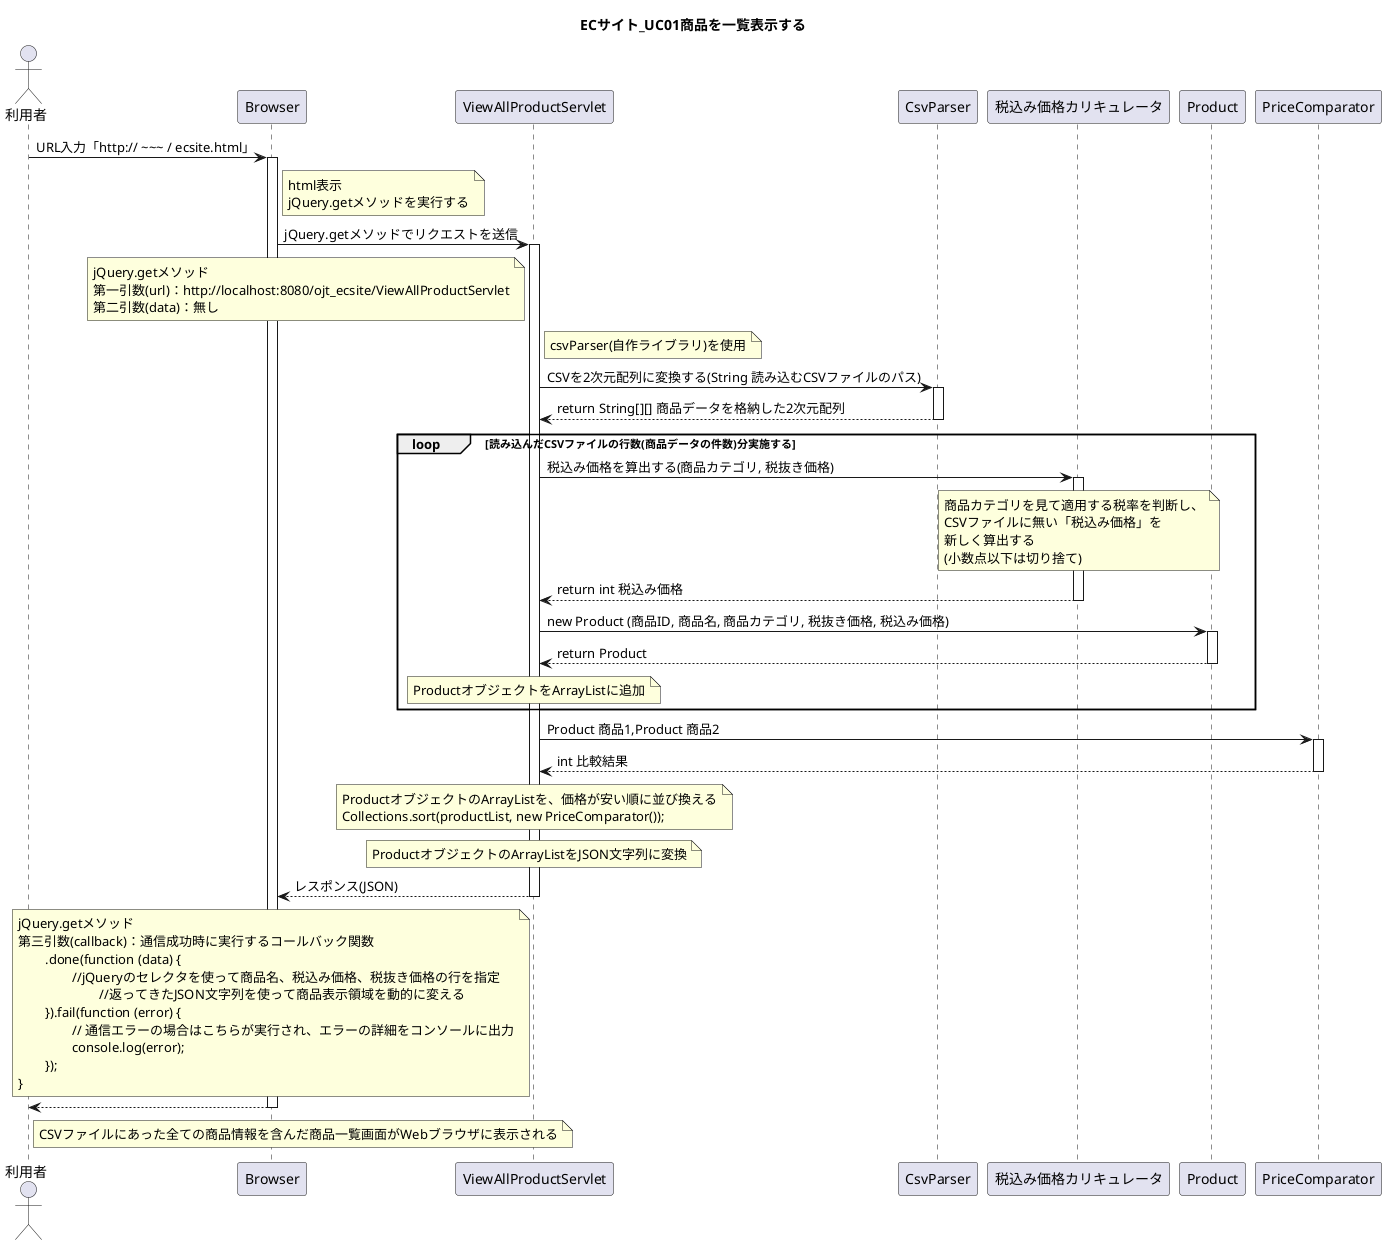 @startuml
title ECサイト_UC01商品を一覧表示する

actor 利用者

利用者 -> Browser : URL入力「http:// ~~~ / ecsite.html」
activate Browser
	note right of Browser
	html表示
	jQuery.getメソッドを実行する
	end note

Browser -> ViewAllProductServlet : jQuery.getメソッドでリクエストを送信
activate ViewAllProductServlet

	note left of ViewAllProductServlet
	jQuery.getメソッド
	第一引数(url)：http://localhost:8080/ojt_ecsite/ViewAllProductServlet
	第二引数(data)：無し
	end note


	note right of ViewAllProductServlet
	csvParser(自作ライブラリ)を使用
	end note

ViewAllProductServlet -> CsvParser : CSVを2次元配列に変換する(String 読み込むCSVファイルのパス)
activate CsvParser

ViewAllProductServlet <-- CsvParser : return String[][] 商品データを格納した2次元配列
deactivate CsvParser

loop 読み込んだCSVファイルの行数(商品データの件数)分実施する
ViewAllProductServlet -> 税込み価格カリキュレータ : 税込み価格を算出する(商品カテゴリ, 税抜き価格)
activate 税込み価格カリキュレータ

	note over of 税込み価格カリキュレータ
	商品カテゴリを見て適用する税率を判断し、
	CSVファイルに無い「税込み価格」を
	新しく算出する
	(小数点以下は切り捨て)
	end note

ViewAllProductServlet <-- 税込み価格カリキュレータ : return int 税込み価格
deactivate 税込み価格カリキュレータ

ViewAllProductServlet -> Product : new Product (商品ID, 商品名, 商品カテゴリ, 税抜き価格, 税込み価格)
activate Product

ViewAllProductServlet <-- Product : return Product
deactivate Product
	note over ViewAllProductServlet
	ProductオブジェクトをArrayListに追加
	end note
end loop

ViewAllProductServlet -> PriceComparator : Product 商品1,Product 商品2
activate PriceComparator
ViewAllProductServlet <-- PriceComparator : int 比較結果
deactivate PriceComparator

	note over ViewAllProductServlet
	ProductオブジェクトのArrayListを、価格が安い順に並び換える
	Collections.sort(productList, new PriceComparator());
	end note

	note over ViewAllProductServlet
	ProductオブジェクトのArrayListをJSON文字列に変換
	end note
	Browser <-- ViewAllProductServlet : レスポンス(JSON)

	note left of ViewAllProductServlet
	jQuery.getメソッド
	第三引数(callback)：通信成功時に実行するコールバック関数
		.done(function (data) {
			//jQueryのセレクタを使って商品名、税込み価格、税抜き価格の行を指定
				//返ってきたJSON文字列を使って商品表示領域を動的に変える
		}).fail(function (error) {
			// 通信エラーの場合はこちらが実行され、エラーの詳細をコンソールに出力
			console.log(error);
		});
	}
	end note

deactivate ViewAllProductServlet

利用者 <-- Browser
	note right of 利用者
	CSVファイルにあった全ての商品情報を含んだ商品一覧画面がWebブラウザに表示される
	end note

deactivate Browser

@enduml